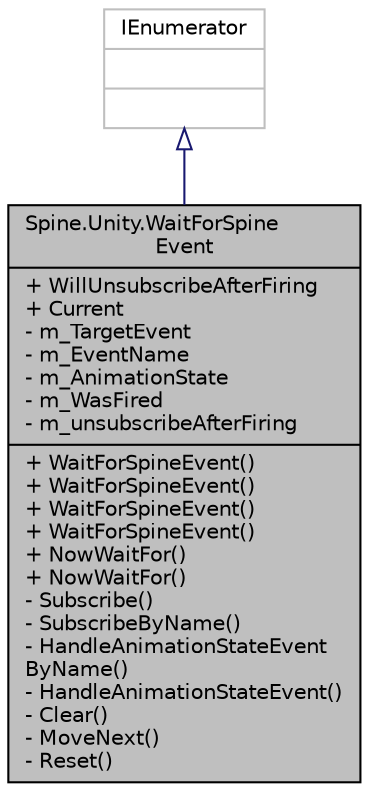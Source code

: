 digraph "Spine.Unity.WaitForSpineEvent"
{
 // LATEX_PDF_SIZE
  edge [fontname="Helvetica",fontsize="10",labelfontname="Helvetica",labelfontsize="10"];
  node [fontname="Helvetica",fontsize="10",shape=record];
  Node1 [label="{Spine.Unity.WaitForSpine\lEvent\n|+ WillUnsubscribeAfterFiring\l+ Current\l- m_TargetEvent\l- m_EventName\l- m_AnimationState\l- m_WasFired\l- m_unsubscribeAfterFiring\l|+ WaitForSpineEvent()\l+ WaitForSpineEvent()\l+ WaitForSpineEvent()\l+ WaitForSpineEvent()\l+ NowWaitFor()\l+ NowWaitFor()\l- Subscribe()\l- SubscribeByName()\l- HandleAnimationStateEvent\lByName()\l- HandleAnimationStateEvent()\l- Clear()\l- MoveNext()\l- Reset()\l}",height=0.2,width=0.4,color="black", fillcolor="grey75", style="filled", fontcolor="black",tooltip="Use this as a condition-blocking yield instruction for Unity Coroutines. The routine will pause until..."];
  Node2 -> Node1 [dir="back",color="midnightblue",fontsize="10",style="solid",arrowtail="onormal",fontname="Helvetica"];
  Node2 [label="{IEnumerator\n||}",height=0.2,width=0.4,color="grey75", fillcolor="white", style="filled",tooltip=" "];
}
